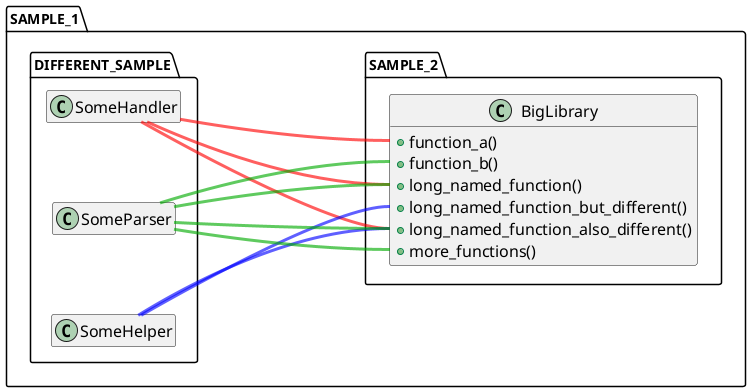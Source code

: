 {
  "sha1": "8npuf42rbblvcb2iw3dvteekvj6qlcr",
  "insertion": {
    "when": "2024-05-30T20:48:21.470Z",
    "url": "https://forum.plantuml.net/16185/diagram-connection-similar-contains-underscores-version",
    "user": "plantuml@gmail.com"
  }
}
@startuml

left to right direction
skinparam nodesep 80
skinparam ranksep 200
skinparam ClassAttributeFontSize 16
skinparam arrowThickness 3
hide empty member

!define my_red FF0000A0
!define my_blue 0000FFA0
!define my_green 00AA00A0

package "SAMPLE_1" as pkgsmp1 {
    package "SAMPLE_2" as pkgsmp2 {
        class "BigLibrary" as lib {
            + function_a()
            + function_b()
            + long_named_function()
            + long_named_function_but_different()
            + long_named_function_also_different()
            + more_functions()
        }
    }

    package "DIFFERENT_SAMPLE" {
        class "SomeHandler" as handler
        class "SomeHelper" as helper
        class "SomeParser" as parser
    }
}

handler -[#my_red]- lib::function_a
handler -[#my_red]- lib::long_named_function
handler -[#my_red]- lib::long_named_function_also_different

helper -[#my_blue]- lib::long_named_function_also_different
helper -[#my_blue]- lib::long_named_function_but_different

parser -[#my_green]- lib::function_b
parser -[#my_green]- lib::more_functions
parser -[#my_green]- lib::long_named_function_also_different
parser -[#my_green]- lib::long_named_function


@enduml
